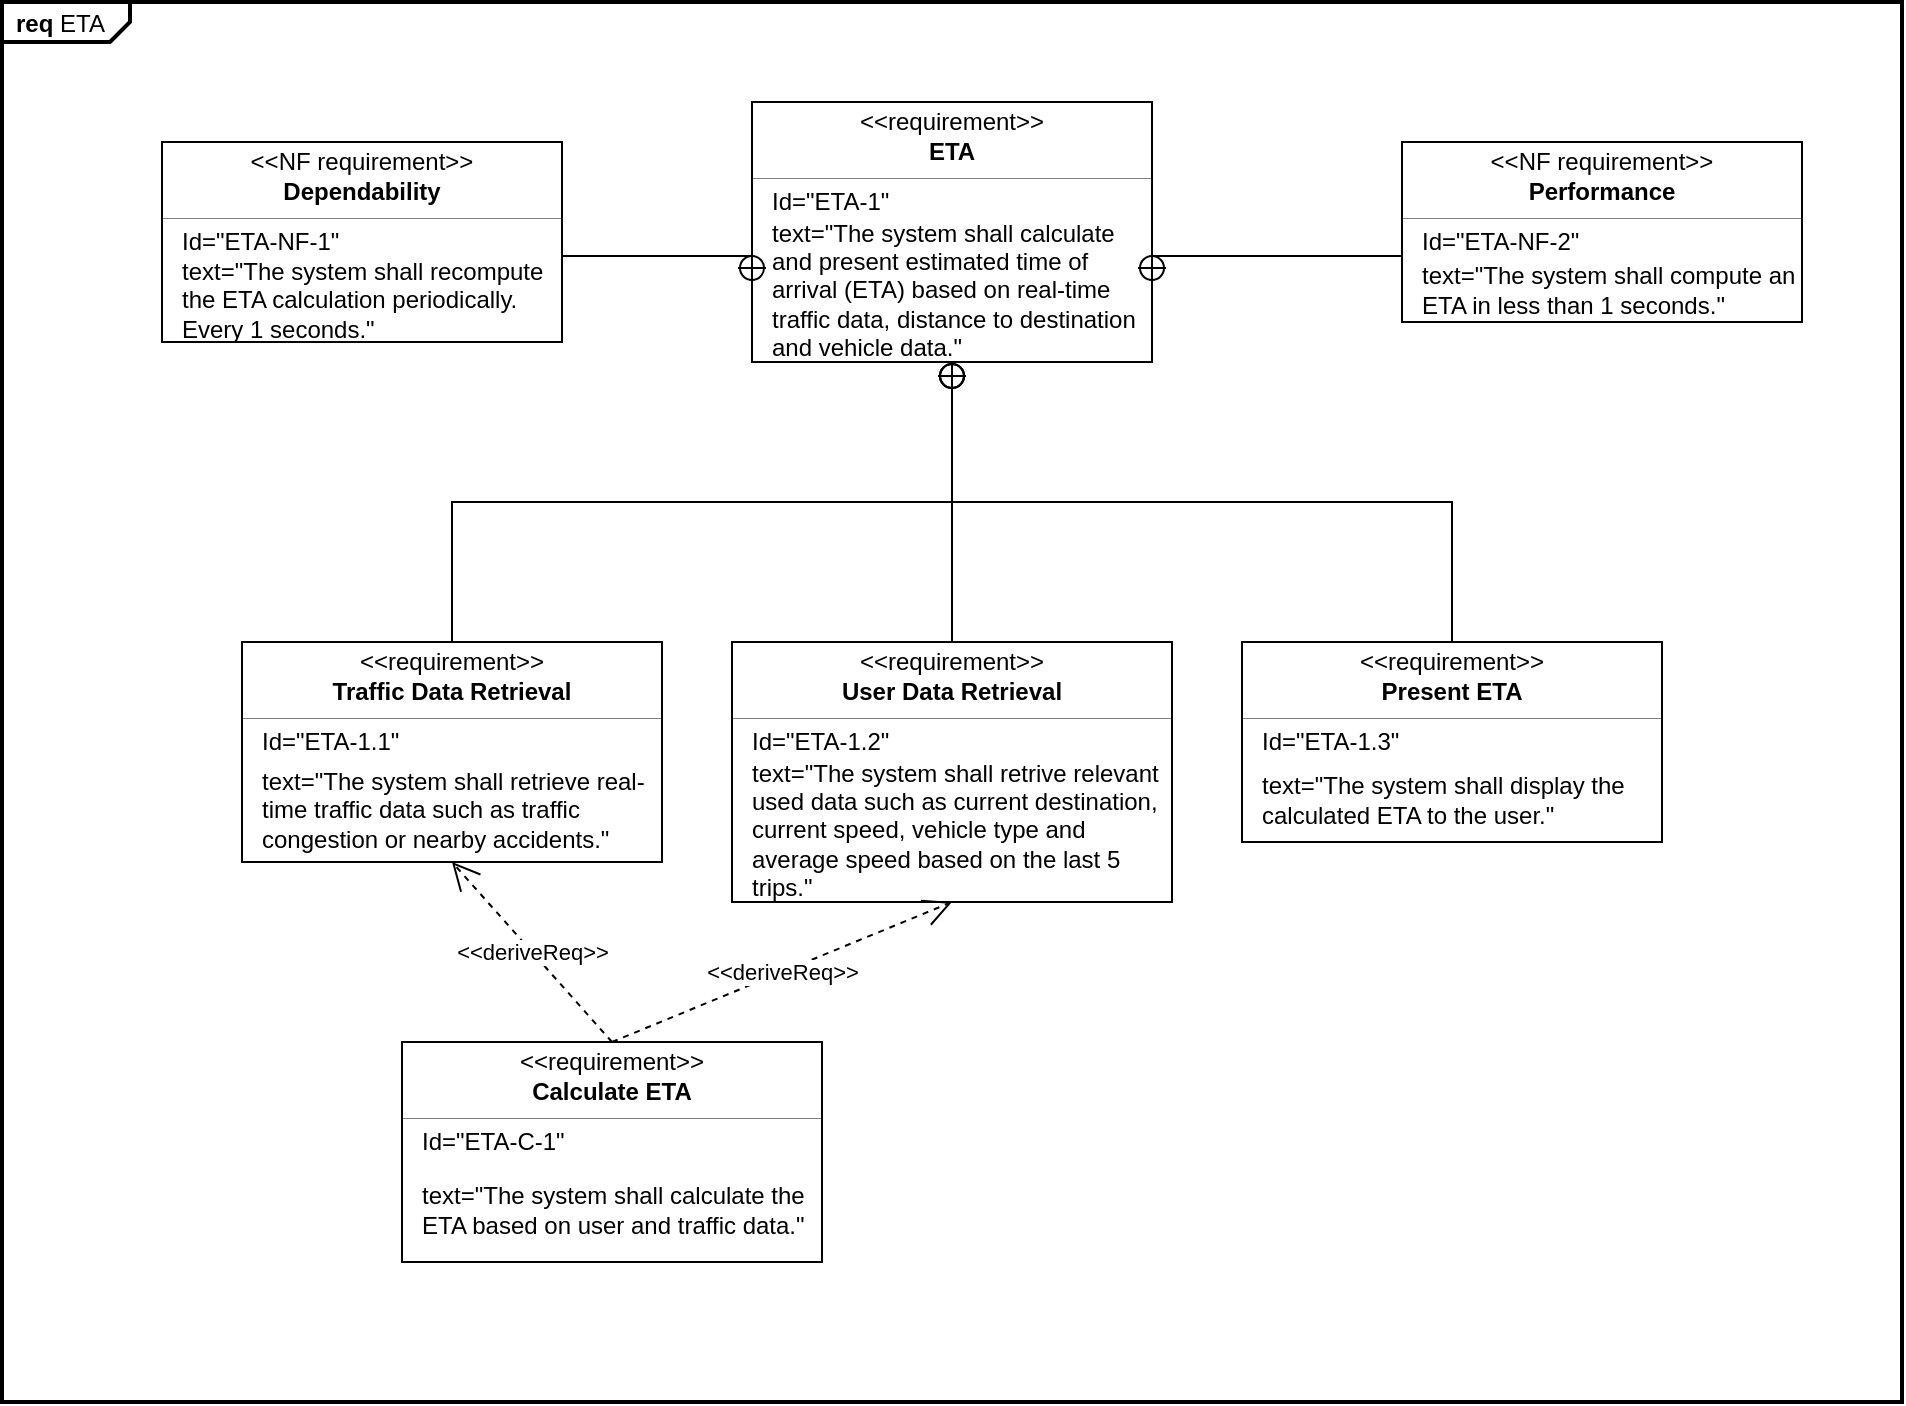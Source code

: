 <mxfile version="26.2.2">
  <diagram name="Page-1" id="RYryXJgeClwT_s10glKc">
    <mxGraphModel dx="1191" dy="703" grid="1" gridSize="10" guides="1" tooltips="1" connect="1" arrows="1" fold="1" page="1" pageScale="1" pageWidth="1200" pageHeight="1600" math="0" shadow="0">
      <root>
        <mxCell id="0" />
        <mxCell id="1" parent="0" />
        <mxCell id="uUtpc5BEV1a3jRWs49Oi-1" value="&lt;p style=&quot;margin:0px;margin-top:4px;margin-left:7px;text-align:left;&quot;&gt;&lt;b&gt;req&lt;/b&gt;&amp;nbsp;ETA&lt;/p&gt;" style="html=1;shape=mxgraph.sysml.package;overflow=fill;labelX=64.42;strokeWidth=2;align=center;" parent="1" vertex="1">
          <mxGeometry x="170" y="130" width="950" height="700" as="geometry" />
        </mxCell>
        <mxCell id="uUtpc5BEV1a3jRWs49Oi-2" value="" style="rounded=0;html=1;labelBackgroundColor=none;endArrow=none;edgeStyle=elbowEdgeStyle;elbow=vertical;startArrow=sysMLPackCont;startSize=12;exitX=0.5;exitY=1;exitDx=0;exitDy=0;" parent="1" source="uUtpc5BEV1a3jRWs49Oi-9" target="uUtpc5BEV1a3jRWs49Oi-16" edge="1">
          <mxGeometry relative="1" as="geometry">
            <mxPoint x="540" y="360.0" as="sourcePoint" />
            <mxPoint x="450" y="450" as="targetPoint" />
          </mxGeometry>
        </mxCell>
        <mxCell id="uUtpc5BEV1a3jRWs49Oi-3" value="" style="rounded=0;html=1;labelBackgroundColor=none;endArrow=none;edgeStyle=elbowEdgeStyle;elbow=vertical;startArrow=sysMLPackCont;startSize=12;exitX=0.5;exitY=1;exitDx=0;exitDy=0;" parent="1" source="uUtpc5BEV1a3jRWs49Oi-9" target="uUtpc5BEV1a3jRWs49Oi-10" edge="1">
          <mxGeometry relative="1" as="geometry">
            <mxPoint x="540" y="360" as="sourcePoint" />
            <mxPoint x="630" y="450.0" as="targetPoint" />
          </mxGeometry>
        </mxCell>
        <mxCell id="uUtpc5BEV1a3jRWs49Oi-4" value="" style="fontStyle=1;align=center;verticalAlign=middle;childLayout=stackLayout;horizontal=1;horizontalStack=0;resizeParent=1;resizeParentMax=0;resizeLast=0;marginBottom=0;" parent="1" vertex="1">
          <mxGeometry x="545" y="180" width="200" height="130" as="geometry" />
        </mxCell>
        <mxCell id="uUtpc5BEV1a3jRWs49Oi-5" value="&amp;lt;&amp;lt;requirement&amp;gt;&amp;gt;" style="html=1;align=center;spacing=0;verticalAlign=middle;strokeColor=none;fillColor=none;whiteSpace=wrap;spacingTop=3;" parent="uUtpc5BEV1a3jRWs49Oi-4" vertex="1">
          <mxGeometry width="200" height="16" as="geometry" />
        </mxCell>
        <mxCell id="uUtpc5BEV1a3jRWs49Oi-6" value="ETA" style="html=1;align=center;spacing=0;verticalAlign=middle;strokeColor=none;fillColor=none;whiteSpace=wrap;fontStyle=1" parent="uUtpc5BEV1a3jRWs49Oi-4" vertex="1">
          <mxGeometry y="16" width="200" height="18" as="geometry" />
        </mxCell>
        <mxCell id="uUtpc5BEV1a3jRWs49Oi-7" value="" style="line;strokeWidth=0.25;fillColor=none;align=left;verticalAlign=middle;spacingTop=-1;spacingLeft=3;spacingRight=3;rotatable=0;labelPosition=right;points=[];portConstraint=eastwest;" parent="uUtpc5BEV1a3jRWs49Oi-4" vertex="1">
          <mxGeometry y="34" width="200" height="8" as="geometry" />
        </mxCell>
        <mxCell id="uUtpc5BEV1a3jRWs49Oi-8" value="Id=&quot;ETA-1&quot;" style="html=1;align=left;spacing=0;verticalAlign=middle;strokeColor=none;fillColor=none;whiteSpace=wrap;spacingLeft=10;" parent="uUtpc5BEV1a3jRWs49Oi-4" vertex="1">
          <mxGeometry y="42" width="200" height="16" as="geometry" />
        </mxCell>
        <mxCell id="uUtpc5BEV1a3jRWs49Oi-9" value="text=&quot;The system shall calculate and present estimated time of arrival (ETA) based on real-time traffic data, distance to destination and vehicle data.&quot;" style="html=1;align=left;spacing=0;verticalAlign=middle;strokeColor=none;fillColor=none;whiteSpace=wrap;spacingLeft=10;" parent="uUtpc5BEV1a3jRWs49Oi-4" vertex="1">
          <mxGeometry y="58" width="200" height="72" as="geometry" />
        </mxCell>
        <mxCell id="uUtpc5BEV1a3jRWs49Oi-10" value="" style="fontStyle=1;align=center;verticalAlign=middle;childLayout=stackLayout;horizontal=1;horizontalStack=0;resizeParent=1;resizeParentMax=0;resizeLast=0;marginBottom=0;" parent="1" vertex="1">
          <mxGeometry x="535" y="450.0" width="220" height="130" as="geometry" />
        </mxCell>
        <mxCell id="uUtpc5BEV1a3jRWs49Oi-11" value="&amp;lt;&amp;lt;requirement&amp;gt;&amp;gt;" style="html=1;align=center;spacing=0;verticalAlign=middle;strokeColor=none;fillColor=none;whiteSpace=wrap;spacingTop=3;" parent="uUtpc5BEV1a3jRWs49Oi-10" vertex="1">
          <mxGeometry width="220" height="16" as="geometry" />
        </mxCell>
        <mxCell id="uUtpc5BEV1a3jRWs49Oi-12" value="User Data Retrieval" style="html=1;align=center;spacing=0;verticalAlign=middle;strokeColor=none;fillColor=none;whiteSpace=wrap;fontStyle=1" parent="uUtpc5BEV1a3jRWs49Oi-10" vertex="1">
          <mxGeometry y="16" width="220" height="18" as="geometry" />
        </mxCell>
        <mxCell id="uUtpc5BEV1a3jRWs49Oi-13" value="" style="line;strokeWidth=0.25;fillColor=none;align=left;verticalAlign=middle;spacingTop=-1;spacingLeft=3;spacingRight=3;rotatable=0;labelPosition=right;points=[];portConstraint=eastwest;" parent="uUtpc5BEV1a3jRWs49Oi-10" vertex="1">
          <mxGeometry y="34" width="220" height="8" as="geometry" />
        </mxCell>
        <mxCell id="uUtpc5BEV1a3jRWs49Oi-14" value="Id=&quot;ETA-1.2&quot;" style="html=1;align=left;spacing=0;verticalAlign=middle;strokeColor=none;fillColor=none;whiteSpace=wrap;spacingLeft=10;" parent="uUtpc5BEV1a3jRWs49Oi-10" vertex="1">
          <mxGeometry y="42" width="220" height="16" as="geometry" />
        </mxCell>
        <mxCell id="uUtpc5BEV1a3jRWs49Oi-15" value="text=&quot;The system shall retrive relevant used data such as current destination, current speed, vehicle type and average speed based on the last 5 trips.&quot;" style="html=1;align=left;spacing=0;verticalAlign=middle;strokeColor=none;fillColor=none;whiteSpace=wrap;spacingLeft=10;" parent="uUtpc5BEV1a3jRWs49Oi-10" vertex="1">
          <mxGeometry y="58" width="220" height="72" as="geometry" />
        </mxCell>
        <mxCell id="uUtpc5BEV1a3jRWs49Oi-16" value="" style="fontStyle=1;align=center;verticalAlign=middle;childLayout=stackLayout;horizontal=1;horizontalStack=0;resizeParent=1;resizeParentMax=0;resizeLast=0;marginBottom=0;" parent="1" vertex="1">
          <mxGeometry x="290" y="450.0" width="210" height="110" as="geometry" />
        </mxCell>
        <mxCell id="uUtpc5BEV1a3jRWs49Oi-17" value="&amp;lt;&amp;lt;requirement&amp;gt;&amp;gt;" style="html=1;align=center;spacing=0;verticalAlign=middle;strokeColor=none;fillColor=none;whiteSpace=wrap;spacingTop=3;" parent="uUtpc5BEV1a3jRWs49Oi-16" vertex="1">
          <mxGeometry width="210" height="16" as="geometry" />
        </mxCell>
        <mxCell id="uUtpc5BEV1a3jRWs49Oi-18" value="Traffic Data Retrieval" style="html=1;align=center;spacing=0;verticalAlign=middle;strokeColor=none;fillColor=none;whiteSpace=wrap;fontStyle=1" parent="uUtpc5BEV1a3jRWs49Oi-16" vertex="1">
          <mxGeometry y="16" width="210" height="18" as="geometry" />
        </mxCell>
        <mxCell id="uUtpc5BEV1a3jRWs49Oi-19" value="" style="line;strokeWidth=0.25;fillColor=none;align=left;verticalAlign=middle;spacingTop=-1;spacingLeft=3;spacingRight=3;rotatable=0;labelPosition=right;points=[];portConstraint=eastwest;" parent="uUtpc5BEV1a3jRWs49Oi-16" vertex="1">
          <mxGeometry y="34" width="210" height="8" as="geometry" />
        </mxCell>
        <mxCell id="uUtpc5BEV1a3jRWs49Oi-20" value="Id=&quot;ETA-1.1&quot;" style="html=1;align=left;spacing=0;verticalAlign=middle;strokeColor=none;fillColor=none;whiteSpace=wrap;spacingLeft=10;" parent="uUtpc5BEV1a3jRWs49Oi-16" vertex="1">
          <mxGeometry y="42" width="210" height="16" as="geometry" />
        </mxCell>
        <mxCell id="uUtpc5BEV1a3jRWs49Oi-21" value="text=&quot;The system shall retrieve real-time traffic data such as traffic congestion or nearby accidents.&quot;" style="html=1;align=left;spacing=0;verticalAlign=middle;strokeColor=none;fillColor=none;whiteSpace=wrap;spacingLeft=10;" parent="uUtpc5BEV1a3jRWs49Oi-16" vertex="1">
          <mxGeometry y="58" width="210" height="52" as="geometry" />
        </mxCell>
        <mxCell id="uUtpc5BEV1a3jRWs49Oi-22" value="" style="fontStyle=1;align=center;verticalAlign=middle;childLayout=stackLayout;horizontal=1;horizontalStack=0;resizeParent=1;resizeParentMax=0;resizeLast=0;marginBottom=0;" parent="1" vertex="1">
          <mxGeometry x="370" y="650" width="210" height="110" as="geometry" />
        </mxCell>
        <mxCell id="uUtpc5BEV1a3jRWs49Oi-23" value="&amp;lt;&amp;lt;requirement&amp;gt;&amp;gt;" style="html=1;align=center;spacing=0;verticalAlign=middle;strokeColor=none;fillColor=none;whiteSpace=wrap;spacingTop=3;" parent="uUtpc5BEV1a3jRWs49Oi-22" vertex="1">
          <mxGeometry width="210" height="16" as="geometry" />
        </mxCell>
        <mxCell id="uUtpc5BEV1a3jRWs49Oi-24" value="Calculate ETA" style="html=1;align=center;spacing=0;verticalAlign=middle;strokeColor=none;fillColor=none;whiteSpace=wrap;fontStyle=1" parent="uUtpc5BEV1a3jRWs49Oi-22" vertex="1">
          <mxGeometry y="16" width="210" height="18" as="geometry" />
        </mxCell>
        <mxCell id="uUtpc5BEV1a3jRWs49Oi-25" value="" style="line;strokeWidth=0.25;fillColor=none;align=left;verticalAlign=middle;spacingTop=-1;spacingLeft=3;spacingRight=3;rotatable=0;labelPosition=right;points=[];portConstraint=eastwest;" parent="uUtpc5BEV1a3jRWs49Oi-22" vertex="1">
          <mxGeometry y="34" width="210" height="8" as="geometry" />
        </mxCell>
        <mxCell id="uUtpc5BEV1a3jRWs49Oi-26" value="Id=&quot;ETA-C-1&quot;" style="html=1;align=left;spacing=0;verticalAlign=middle;strokeColor=none;fillColor=none;whiteSpace=wrap;spacingLeft=10;" parent="uUtpc5BEV1a3jRWs49Oi-22" vertex="1">
          <mxGeometry y="42" width="210" height="16" as="geometry" />
        </mxCell>
        <mxCell id="uUtpc5BEV1a3jRWs49Oi-27" value="text=&quot;The system shall calculate the ETA based on user and traffic data.&quot;" style="html=1;align=left;spacing=0;verticalAlign=middle;strokeColor=none;fillColor=none;whiteSpace=wrap;spacingLeft=10;" parent="uUtpc5BEV1a3jRWs49Oi-22" vertex="1">
          <mxGeometry y="58" width="210" height="52" as="geometry" />
        </mxCell>
        <mxCell id="uUtpc5BEV1a3jRWs49Oi-30" value="&amp;lt;&amp;lt;deriveReq&amp;gt;&amp;gt;" style="endArrow=open;html=1;edgeStyle=none;endSize=12;dashed=1;rounded=0;exitX=0.5;exitY=0;exitDx=0;exitDy=0;entryX=0.5;entryY=1;entryDx=0;entryDy=0;" parent="1" source="uUtpc5BEV1a3jRWs49Oi-23" target="uUtpc5BEV1a3jRWs49Oi-15" edge="1">
          <mxGeometry relative="1" as="geometry">
            <mxPoint x="660" y="630" as="sourcePoint" />
            <mxPoint x="780" y="630" as="targetPoint" />
          </mxGeometry>
        </mxCell>
        <mxCell id="uUtpc5BEV1a3jRWs49Oi-31" value="&amp;lt;&amp;lt;deriveReq&amp;gt;&amp;gt;" style="endArrow=open;html=1;edgeStyle=none;endSize=12;dashed=1;rounded=0;exitX=0.5;exitY=0;exitDx=0;exitDy=0;entryX=0.5;entryY=1;entryDx=0;entryDy=0;" parent="1" source="uUtpc5BEV1a3jRWs49Oi-23" target="uUtpc5BEV1a3jRWs49Oi-21" edge="1">
          <mxGeometry relative="1" as="geometry">
            <mxPoint x="660" y="630" as="sourcePoint" />
            <mxPoint x="780" y="630" as="targetPoint" />
          </mxGeometry>
        </mxCell>
        <mxCell id="uUtpc5BEV1a3jRWs49Oi-33" value="" style="fontStyle=1;align=center;verticalAlign=middle;childLayout=stackLayout;horizontal=1;horizontalStack=0;resizeParent=1;resizeParentMax=0;resizeLast=0;marginBottom=0;" parent="1" vertex="1">
          <mxGeometry x="790" y="450.0" width="210" height="100" as="geometry" />
        </mxCell>
        <mxCell id="uUtpc5BEV1a3jRWs49Oi-34" value="&amp;lt;&amp;lt;requirement&amp;gt;&amp;gt;" style="html=1;align=center;spacing=0;verticalAlign=middle;strokeColor=none;fillColor=none;whiteSpace=wrap;spacingTop=3;" parent="uUtpc5BEV1a3jRWs49Oi-33" vertex="1">
          <mxGeometry width="210" height="16" as="geometry" />
        </mxCell>
        <mxCell id="uUtpc5BEV1a3jRWs49Oi-35" value="Present ETA" style="html=1;align=center;spacing=0;verticalAlign=middle;strokeColor=none;fillColor=none;whiteSpace=wrap;fontStyle=1" parent="uUtpc5BEV1a3jRWs49Oi-33" vertex="1">
          <mxGeometry y="16" width="210" height="18" as="geometry" />
        </mxCell>
        <mxCell id="uUtpc5BEV1a3jRWs49Oi-36" value="" style="line;strokeWidth=0.25;fillColor=none;align=left;verticalAlign=middle;spacingTop=-1;spacingLeft=3;spacingRight=3;rotatable=0;labelPosition=right;points=[];portConstraint=eastwest;" parent="uUtpc5BEV1a3jRWs49Oi-33" vertex="1">
          <mxGeometry y="34" width="210" height="8" as="geometry" />
        </mxCell>
        <mxCell id="uUtpc5BEV1a3jRWs49Oi-37" value="Id=&quot;ETA-1.3&quot;" style="html=1;align=left;spacing=0;verticalAlign=middle;strokeColor=none;fillColor=none;whiteSpace=wrap;spacingLeft=10;" parent="uUtpc5BEV1a3jRWs49Oi-33" vertex="1">
          <mxGeometry y="42" width="210" height="16" as="geometry" />
        </mxCell>
        <mxCell id="uUtpc5BEV1a3jRWs49Oi-38" value="text=&quot;The system shall display the calculated ETA to the user.&quot;" style="html=1;align=left;spacing=0;verticalAlign=middle;strokeColor=none;fillColor=none;whiteSpace=wrap;spacingLeft=10;" parent="uUtpc5BEV1a3jRWs49Oi-33" vertex="1">
          <mxGeometry y="58" width="210" height="42" as="geometry" />
        </mxCell>
        <mxCell id="uUtpc5BEV1a3jRWs49Oi-39" value="" style="rounded=0;html=1;labelBackgroundColor=none;endArrow=none;edgeStyle=elbowEdgeStyle;elbow=vertical;startArrow=sysMLPackCont;startSize=12;exitX=0.5;exitY=1;exitDx=0;exitDy=0;entryX=0.5;entryY=0;entryDx=0;entryDy=0;" parent="1" source="uUtpc5BEV1a3jRWs49Oi-9" target="uUtpc5BEV1a3jRWs49Oi-34" edge="1">
          <mxGeometry relative="1" as="geometry">
            <mxPoint x="680" y="300" as="sourcePoint" />
            <mxPoint x="775" y="430" as="targetPoint" />
          </mxGeometry>
        </mxCell>
        <mxCell id="uUtpc5BEV1a3jRWs49Oi-40" value="" style="fontStyle=1;align=center;verticalAlign=middle;childLayout=stackLayout;horizontal=1;horizontalStack=0;resizeParent=1;resizeParentMax=0;resizeLast=0;marginBottom=0;" parent="1" vertex="1">
          <mxGeometry x="250" y="200" width="200" height="100" as="geometry" />
        </mxCell>
        <mxCell id="uUtpc5BEV1a3jRWs49Oi-41" value="&amp;lt;&amp;lt;NF requirement&amp;gt;&amp;gt;" style="html=1;align=center;spacing=0;verticalAlign=middle;strokeColor=none;fillColor=none;whiteSpace=wrap;spacingTop=3;" parent="uUtpc5BEV1a3jRWs49Oi-40" vertex="1">
          <mxGeometry width="200" height="16" as="geometry" />
        </mxCell>
        <mxCell id="uUtpc5BEV1a3jRWs49Oi-42" value="Dependability" style="html=1;align=center;spacing=0;verticalAlign=middle;strokeColor=none;fillColor=none;whiteSpace=wrap;fontStyle=1" parent="uUtpc5BEV1a3jRWs49Oi-40" vertex="1">
          <mxGeometry y="16" width="200" height="18" as="geometry" />
        </mxCell>
        <mxCell id="uUtpc5BEV1a3jRWs49Oi-43" value="" style="line;strokeWidth=0.25;fillColor=none;align=left;verticalAlign=middle;spacingTop=-1;spacingLeft=3;spacingRight=3;rotatable=0;labelPosition=right;points=[];portConstraint=eastwest;" parent="uUtpc5BEV1a3jRWs49Oi-40" vertex="1">
          <mxGeometry y="34" width="200" height="8" as="geometry" />
        </mxCell>
        <mxCell id="uUtpc5BEV1a3jRWs49Oi-44" value="Id=&quot;ETA-NF-1&quot;" style="html=1;align=left;spacing=0;verticalAlign=middle;strokeColor=none;fillColor=none;whiteSpace=wrap;spacingLeft=10;" parent="uUtpc5BEV1a3jRWs49Oi-40" vertex="1">
          <mxGeometry y="42" width="200" height="16" as="geometry" />
        </mxCell>
        <mxCell id="uUtpc5BEV1a3jRWs49Oi-45" value="text=&quot;The system shall recompute the ETA calculation periodically. Every 1 seconds.&quot;" style="html=1;align=left;spacing=0;verticalAlign=middle;strokeColor=none;fillColor=none;whiteSpace=wrap;spacingLeft=10;" parent="uUtpc5BEV1a3jRWs49Oi-40" vertex="1">
          <mxGeometry y="58" width="200" height="42" as="geometry" />
        </mxCell>
        <mxCell id="uUtpc5BEV1a3jRWs49Oi-46" value="" style="fontStyle=1;align=center;verticalAlign=middle;childLayout=stackLayout;horizontal=1;horizontalStack=0;resizeParent=1;resizeParentMax=0;resizeLast=0;marginBottom=0;" parent="1" vertex="1">
          <mxGeometry x="870" y="200" width="200" height="90" as="geometry" />
        </mxCell>
        <mxCell id="uUtpc5BEV1a3jRWs49Oi-47" value="&amp;lt;&amp;lt;NF requirement&amp;gt;&amp;gt;" style="html=1;align=center;spacing=0;verticalAlign=middle;strokeColor=none;fillColor=none;whiteSpace=wrap;spacingTop=3;" parent="uUtpc5BEV1a3jRWs49Oi-46" vertex="1">
          <mxGeometry width="200" height="16" as="geometry" />
        </mxCell>
        <mxCell id="uUtpc5BEV1a3jRWs49Oi-48" value="Performance" style="html=1;align=center;spacing=0;verticalAlign=middle;strokeColor=none;fillColor=none;whiteSpace=wrap;fontStyle=1" parent="uUtpc5BEV1a3jRWs49Oi-46" vertex="1">
          <mxGeometry y="16" width="200" height="18" as="geometry" />
        </mxCell>
        <mxCell id="uUtpc5BEV1a3jRWs49Oi-49" value="" style="line;strokeWidth=0.25;fillColor=none;align=left;verticalAlign=middle;spacingTop=-1;spacingLeft=3;spacingRight=3;rotatable=0;labelPosition=right;points=[];portConstraint=eastwest;" parent="uUtpc5BEV1a3jRWs49Oi-46" vertex="1">
          <mxGeometry y="34" width="200" height="8" as="geometry" />
        </mxCell>
        <mxCell id="uUtpc5BEV1a3jRWs49Oi-50" value="Id=&quot;ETA-NF-2&quot;" style="html=1;align=left;spacing=0;verticalAlign=middle;strokeColor=none;fillColor=none;whiteSpace=wrap;spacingLeft=10;" parent="uUtpc5BEV1a3jRWs49Oi-46" vertex="1">
          <mxGeometry y="42" width="200" height="16" as="geometry" />
        </mxCell>
        <mxCell id="uUtpc5BEV1a3jRWs49Oi-51" value="text=&quot;The system shall compute an ETA in less than 1 seconds.&quot;" style="html=1;align=left;spacing=0;verticalAlign=middle;strokeColor=none;fillColor=none;whiteSpace=wrap;spacingLeft=10;" parent="uUtpc5BEV1a3jRWs49Oi-46" vertex="1">
          <mxGeometry y="58" width="200" height="32" as="geometry" />
        </mxCell>
        <mxCell id="uUtpc5BEV1a3jRWs49Oi-52" value="" style="rounded=0;html=1;labelBackgroundColor=none;endArrow=none;edgeStyle=elbowEdgeStyle;elbow=vertical;startArrow=sysMLPackCont;startSize=12;exitX=1;exitY=0.25;exitDx=0;exitDy=0;entryX=0;entryY=1;entryDx=0;entryDy=0;" parent="1" source="uUtpc5BEV1a3jRWs49Oi-9" target="uUtpc5BEV1a3jRWs49Oi-50" edge="1">
          <mxGeometry relative="1" as="geometry">
            <mxPoint x="655" y="320" as="sourcePoint" />
            <mxPoint x="905" y="460" as="targetPoint" />
          </mxGeometry>
        </mxCell>
        <mxCell id="uUtpc5BEV1a3jRWs49Oi-53" value="" style="rounded=0;html=1;labelBackgroundColor=none;endArrow=none;edgeStyle=elbowEdgeStyle;elbow=vertical;startArrow=sysMLPackCont;startSize=12;exitX=0;exitY=0.25;exitDx=0;exitDy=0;entryX=1;entryY=0;entryDx=0;entryDy=0;" parent="1" source="uUtpc5BEV1a3jRWs49Oi-9" target="uUtpc5BEV1a3jRWs49Oi-45" edge="1">
          <mxGeometry relative="1" as="geometry">
            <mxPoint x="755" y="266" as="sourcePoint" />
            <mxPoint x="880" y="268" as="targetPoint" />
          </mxGeometry>
        </mxCell>
      </root>
    </mxGraphModel>
  </diagram>
</mxfile>
